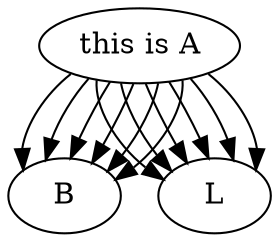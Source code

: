// a graph
digraph {
	A [label="this is A"]
	B
	L
	A [label="this is A"]
	B
	L
	A -> B
	A -> L
	A [label="this is A"]
	B
	L
	A -> B
	A -> L
	A [label="this is A"]
	B
	L
	A -> B
	A -> L
	A [label="this is A"]
	B
	L
	A -> B
	A -> L
	A [label="this is A"]
	B
	L
	A -> B
	A -> L
	A [label="this is A"]
	B
	L
	A -> B
	A -> L
}
